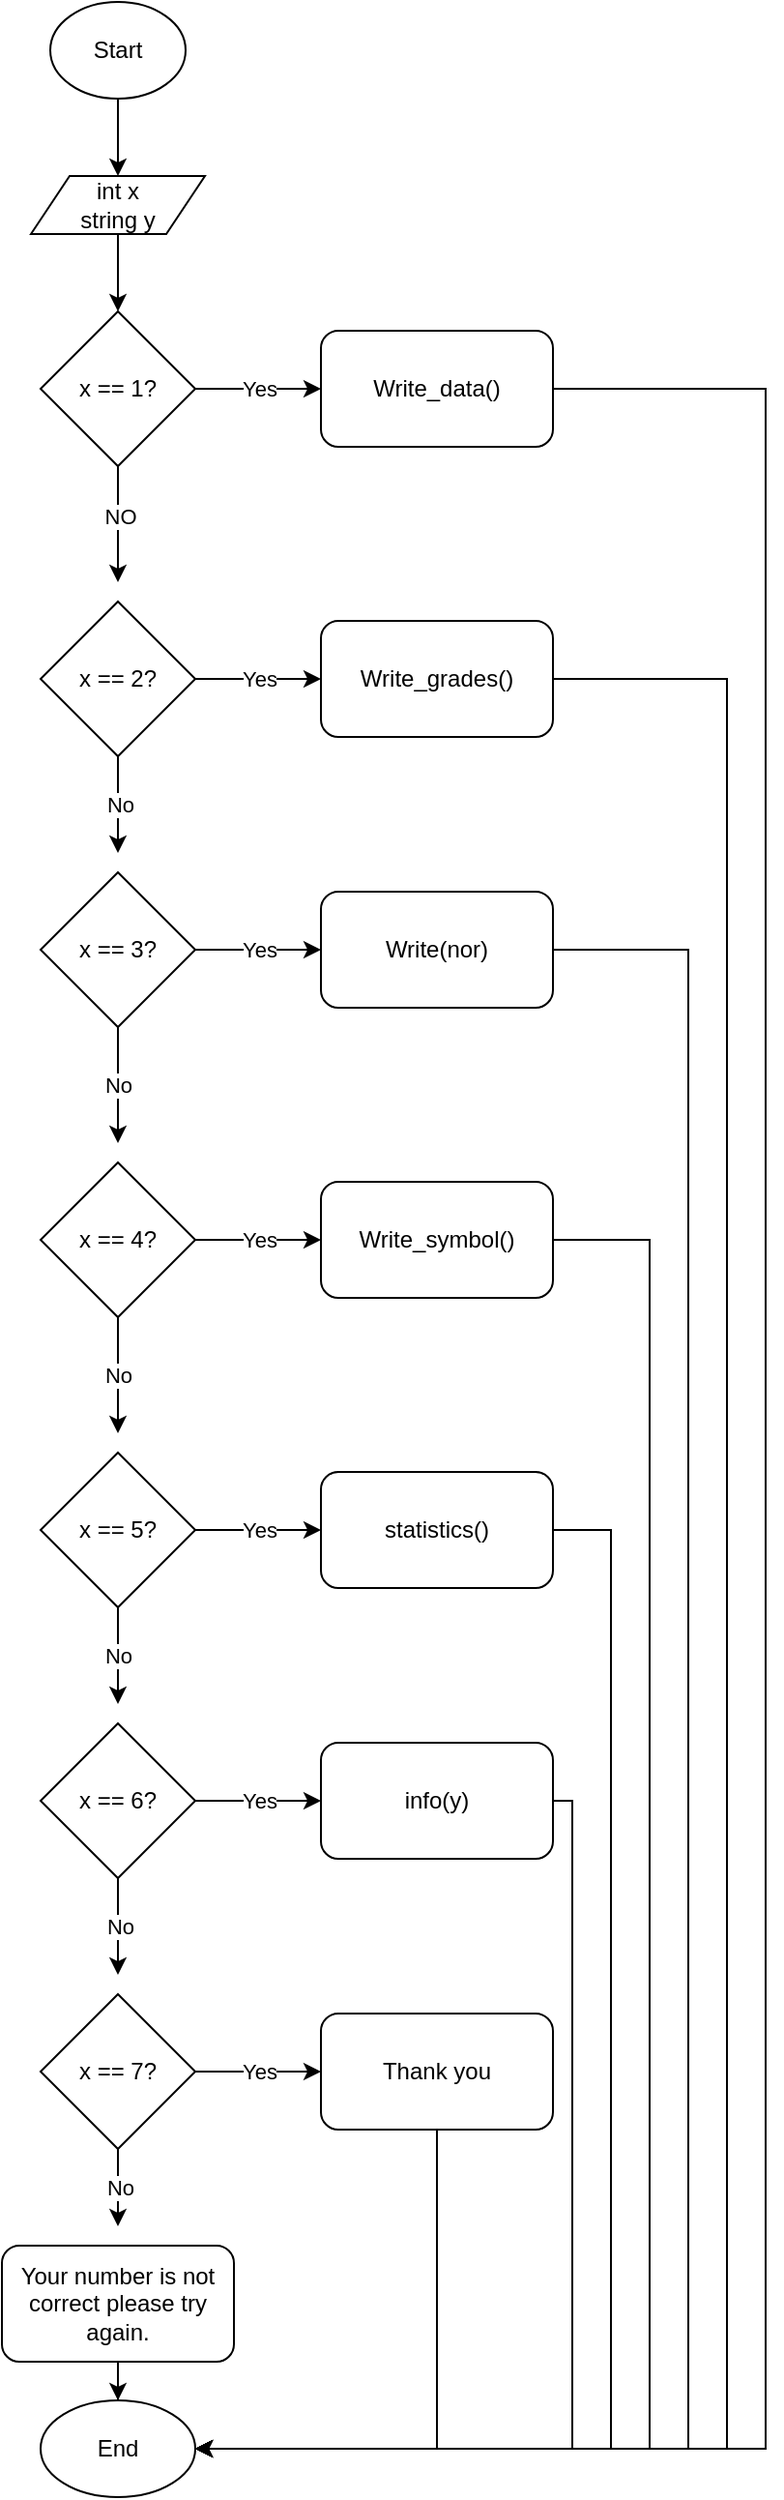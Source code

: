 <mxfile version="14.2.9" type="device"><diagram id="C5RBs43oDa-KdzZeNtuy" name="Page-1"><mxGraphModel dx="782" dy="1917" grid="1" gridSize="10" guides="1" tooltips="1" connect="1" arrows="1" fold="1" page="1" pageScale="1" pageWidth="827" pageHeight="1169" math="0" shadow="0"><root><mxCell id="WIyWlLk6GJQsqaUBKTNV-0"/><mxCell id="WIyWlLk6GJQsqaUBKTNV-1" parent="WIyWlLk6GJQsqaUBKTNV-0"/><mxCell id="DgzP99zaOqVtThHLl-S3-3" value="" style="edgeStyle=orthogonalEdgeStyle;rounded=0;orthogonalLoop=1;jettySize=auto;html=1;" parent="WIyWlLk6GJQsqaUBKTNV-1" source="WIyWlLk6GJQsqaUBKTNV-11" target="DgzP99zaOqVtThHLl-S3-2" edge="1"><mxGeometry relative="1" as="geometry"/></mxCell><mxCell id="WIyWlLk6GJQsqaUBKTNV-11" value="Your number is not correct please try again." style="rounded=1;whiteSpace=wrap;html=1;fontSize=12;glass=0;strokeWidth=1;shadow=0;" parent="WIyWlLk6GJQsqaUBKTNV-1" vertex="1"><mxGeometry x="175" y="950" width="120" height="60" as="geometry"/></mxCell><mxCell id="DgzP99zaOqVtThHLl-S3-7" value="" style="edgeStyle=orthogonalEdgeStyle;rounded=0;orthogonalLoop=1;jettySize=auto;html=1;" parent="WIyWlLk6GJQsqaUBKTNV-1" source="DgzP99zaOqVtThHLl-S3-0" target="DgzP99zaOqVtThHLl-S3-4" edge="1"><mxGeometry relative="1" as="geometry"/></mxCell><mxCell id="DgzP99zaOqVtThHLl-S3-0" value="&lt;span&gt;Start&lt;/span&gt;" style="ellipse;whiteSpace=wrap;html=1;" parent="WIyWlLk6GJQsqaUBKTNV-1" vertex="1"><mxGeometry x="200" y="-210" width="70" height="50" as="geometry"/></mxCell><mxCell id="DgzP99zaOqVtThHLl-S3-2" value="End" style="ellipse;whiteSpace=wrap;html=1;" parent="WIyWlLk6GJQsqaUBKTNV-1" vertex="1"><mxGeometry x="195" y="1030" width="80" height="50" as="geometry"/></mxCell><mxCell id="DgzP99zaOqVtThHLl-S3-9" value="" style="edgeStyle=orthogonalEdgeStyle;rounded=0;orthogonalLoop=1;jettySize=auto;html=1;" parent="WIyWlLk6GJQsqaUBKTNV-1" source="DgzP99zaOqVtThHLl-S3-4" target="DgzP99zaOqVtThHLl-S3-8" edge="1"><mxGeometry relative="1" as="geometry"/></mxCell><mxCell id="DgzP99zaOqVtThHLl-S3-4" value="int x&lt;br&gt;string y" style="shape=parallelogram;perimeter=parallelogramPerimeter;whiteSpace=wrap;html=1;fixedSize=1;" parent="WIyWlLk6GJQsqaUBKTNV-1" vertex="1"><mxGeometry x="190" y="-120" width="90" height="30" as="geometry"/></mxCell><mxCell id="DgzP99zaOqVtThHLl-S3-12" value="Yes" style="edgeStyle=orthogonalEdgeStyle;rounded=0;orthogonalLoop=1;jettySize=auto;html=1;" parent="WIyWlLk6GJQsqaUBKTNV-1" source="DgzP99zaOqVtThHLl-S3-8" target="DgzP99zaOqVtThHLl-S3-11" edge="1"><mxGeometry relative="1" as="geometry"/></mxCell><mxCell id="DgzP99zaOqVtThHLl-S3-56" style="edgeStyle=orthogonalEdgeStyle;rounded=0;orthogonalLoop=1;jettySize=auto;html=1;" parent="WIyWlLk6GJQsqaUBKTNV-1" source="DgzP99zaOqVtThHLl-S3-8" edge="1"><mxGeometry relative="1" as="geometry"><mxPoint x="235" y="90" as="targetPoint"/><Array as="points"><mxPoint x="235" y="90"/><mxPoint x="235" y="90"/></Array></mxGeometry></mxCell><mxCell id="hys0DPp0BRFAc09Q5HTT-2" value="NO" style="edgeLabel;html=1;align=center;verticalAlign=middle;resizable=0;points=[];" vertex="1" connectable="0" parent="DgzP99zaOqVtThHLl-S3-56"><mxGeometry x="-0.149" y="1" relative="1" as="geometry"><mxPoint as="offset"/></mxGeometry></mxCell><mxCell id="DgzP99zaOqVtThHLl-S3-8" value="x == 1?" style="rhombus;whiteSpace=wrap;html=1;" parent="WIyWlLk6GJQsqaUBKTNV-1" vertex="1"><mxGeometry x="195" y="-50" width="80" height="80" as="geometry"/></mxCell><mxCell id="DgzP99zaOqVtThHLl-S3-66" style="edgeStyle=orthogonalEdgeStyle;rounded=0;orthogonalLoop=1;jettySize=auto;html=1;exitX=0.5;exitY=1;exitDx=0;exitDy=0;entryX=1;entryY=0.5;entryDx=0;entryDy=0;" parent="WIyWlLk6GJQsqaUBKTNV-1" source="DgzP99zaOqVtThHLl-S3-11" target="DgzP99zaOqVtThHLl-S3-2" edge="1"><mxGeometry relative="1" as="geometry"><Array as="points"><mxPoint x="370" y="-10"/><mxPoint x="570" y="-10"/><mxPoint x="570" y="1055"/></Array></mxGeometry></mxCell><mxCell id="DgzP99zaOqVtThHLl-S3-11" value="Write_data()" style="rounded=1;whiteSpace=wrap;html=1;" parent="WIyWlLk6GJQsqaUBKTNV-1" vertex="1"><mxGeometry x="340" y="-40" width="120" height="60" as="geometry"/></mxCell><mxCell id="DgzP99zaOqVtThHLl-S3-27" value="Yes" style="edgeStyle=orthogonalEdgeStyle;rounded=0;orthogonalLoop=1;jettySize=auto;html=1;" parent="WIyWlLk6GJQsqaUBKTNV-1" source="DgzP99zaOqVtThHLl-S3-28" target="DgzP99zaOqVtThHLl-S3-29" edge="1"><mxGeometry relative="1" as="geometry"/></mxCell><mxCell id="hys0DPp0BRFAc09Q5HTT-3" value="No" style="edgeStyle=orthogonalEdgeStyle;rounded=0;orthogonalLoop=1;jettySize=auto;html=1;" edge="1" parent="WIyWlLk6GJQsqaUBKTNV-1" source="DgzP99zaOqVtThHLl-S3-28"><mxGeometry relative="1" as="geometry"><mxPoint x="235" y="230" as="targetPoint"/></mxGeometry></mxCell><mxCell id="DgzP99zaOqVtThHLl-S3-28" value="x == 2?" style="rhombus;whiteSpace=wrap;html=1;" parent="WIyWlLk6GJQsqaUBKTNV-1" vertex="1"><mxGeometry x="195" y="100" width="80" height="80" as="geometry"/></mxCell><mxCell id="DgzP99zaOqVtThHLl-S3-65" style="edgeStyle=orthogonalEdgeStyle;rounded=0;orthogonalLoop=1;jettySize=auto;html=1;entryX=1;entryY=0.5;entryDx=0;entryDy=0;" parent="WIyWlLk6GJQsqaUBKTNV-1" source="DgzP99zaOqVtThHLl-S3-29" target="DgzP99zaOqVtThHLl-S3-2" edge="1"><mxGeometry relative="1" as="geometry"><mxPoint x="320" y="1135.714" as="targetPoint"/><Array as="points"><mxPoint x="550" y="140"/><mxPoint x="550" y="1055"/></Array></mxGeometry></mxCell><mxCell id="DgzP99zaOqVtThHLl-S3-29" value="Write_grades()" style="rounded=1;whiteSpace=wrap;html=1;" parent="WIyWlLk6GJQsqaUBKTNV-1" vertex="1"><mxGeometry x="340" y="110" width="120" height="60" as="geometry"/></mxCell><mxCell id="DgzP99zaOqVtThHLl-S3-30" value="No" style="edgeStyle=orthogonalEdgeStyle;rounded=0;orthogonalLoop=1;jettySize=auto;html=1;" parent="WIyWlLk6GJQsqaUBKTNV-1" source="DgzP99zaOqVtThHLl-S3-32" edge="1"><mxGeometry relative="1" as="geometry"><mxPoint x="235" y="380" as="targetPoint"/><Array as="points"><mxPoint x="235" y="380"/><mxPoint x="235" y="380"/></Array></mxGeometry></mxCell><mxCell id="DgzP99zaOqVtThHLl-S3-31" value="Yes" style="edgeStyle=orthogonalEdgeStyle;rounded=0;orthogonalLoop=1;jettySize=auto;html=1;" parent="WIyWlLk6GJQsqaUBKTNV-1" source="DgzP99zaOqVtThHLl-S3-32" target="DgzP99zaOqVtThHLl-S3-33" edge="1"><mxGeometry relative="1" as="geometry"/></mxCell><mxCell id="DgzP99zaOqVtThHLl-S3-32" value="x == 3?" style="rhombus;whiteSpace=wrap;html=1;" parent="WIyWlLk6GJQsqaUBKTNV-1" vertex="1"><mxGeometry x="195" y="240" width="80" height="80" as="geometry"/></mxCell><mxCell id="DgzP99zaOqVtThHLl-S3-62" style="edgeStyle=orthogonalEdgeStyle;rounded=0;orthogonalLoop=1;jettySize=auto;html=1;exitX=0.5;exitY=1;exitDx=0;exitDy=0;entryX=1;entryY=0.5;entryDx=0;entryDy=0;" parent="WIyWlLk6GJQsqaUBKTNV-1" source="DgzP99zaOqVtThHLl-S3-33" target="DgzP99zaOqVtThHLl-S3-2" edge="1"><mxGeometry relative="1" as="geometry"><Array as="points"><mxPoint x="400" y="280"/><mxPoint x="530" y="280"/><mxPoint x="530" y="1055"/></Array></mxGeometry></mxCell><mxCell id="DgzP99zaOqVtThHLl-S3-33" value="Write(nor)" style="rounded=1;whiteSpace=wrap;html=1;" parent="WIyWlLk6GJQsqaUBKTNV-1" vertex="1"><mxGeometry x="340" y="250" width="120" height="60" as="geometry"/></mxCell><mxCell id="DgzP99zaOqVtThHLl-S3-34" value="No" style="edgeStyle=orthogonalEdgeStyle;rounded=0;orthogonalLoop=1;jettySize=auto;html=1;" parent="WIyWlLk6GJQsqaUBKTNV-1" source="DgzP99zaOqVtThHLl-S3-36" edge="1"><mxGeometry relative="1" as="geometry"><mxPoint x="235" y="530" as="targetPoint"/><Array as="points"><mxPoint x="235" y="530"/><mxPoint x="235" y="530"/></Array></mxGeometry></mxCell><mxCell id="DgzP99zaOqVtThHLl-S3-35" value="Yes" style="edgeStyle=orthogonalEdgeStyle;rounded=0;orthogonalLoop=1;jettySize=auto;html=1;" parent="WIyWlLk6GJQsqaUBKTNV-1" source="DgzP99zaOqVtThHLl-S3-36" target="DgzP99zaOqVtThHLl-S3-37" edge="1"><mxGeometry relative="1" as="geometry"/></mxCell><mxCell id="DgzP99zaOqVtThHLl-S3-36" value="x == 4?" style="rhombus;whiteSpace=wrap;html=1;" parent="WIyWlLk6GJQsqaUBKTNV-1" vertex="1"><mxGeometry x="195" y="390" width="80" height="80" as="geometry"/></mxCell><mxCell id="DgzP99zaOqVtThHLl-S3-60" style="edgeStyle=orthogonalEdgeStyle;rounded=0;orthogonalLoop=1;jettySize=auto;html=1;exitX=0.5;exitY=1;exitDx=0;exitDy=0;entryX=1;entryY=0.5;entryDx=0;entryDy=0;" parent="WIyWlLk6GJQsqaUBKTNV-1" source="DgzP99zaOqVtThHLl-S3-37" target="DgzP99zaOqVtThHLl-S3-2" edge="1"><mxGeometry relative="1" as="geometry"><Array as="points"><mxPoint x="400" y="450"/><mxPoint x="370" y="450"/><mxPoint x="370" y="430"/><mxPoint x="510" y="430"/><mxPoint x="510" y="1055"/></Array></mxGeometry></mxCell><mxCell id="DgzP99zaOqVtThHLl-S3-37" value="Write_symbol()" style="rounded=1;whiteSpace=wrap;html=1;" parent="WIyWlLk6GJQsqaUBKTNV-1" vertex="1"><mxGeometry x="340" y="400" width="120" height="60" as="geometry"/></mxCell><mxCell id="DgzP99zaOqVtThHLl-S3-39" value="Yes" style="edgeStyle=orthogonalEdgeStyle;rounded=0;orthogonalLoop=1;jettySize=auto;html=1;" parent="WIyWlLk6GJQsqaUBKTNV-1" source="DgzP99zaOqVtThHLl-S3-40" target="DgzP99zaOqVtThHLl-S3-41" edge="1"><mxGeometry relative="1" as="geometry"/></mxCell><mxCell id="hys0DPp0BRFAc09Q5HTT-5" value="No" style="edgeStyle=orthogonalEdgeStyle;rounded=0;orthogonalLoop=1;jettySize=auto;html=1;" edge="1" parent="WIyWlLk6GJQsqaUBKTNV-1" source="DgzP99zaOqVtThHLl-S3-40"><mxGeometry relative="1" as="geometry"><mxPoint x="235" y="670" as="targetPoint"/><Array as="points"><mxPoint x="235" y="640"/><mxPoint x="235" y="640"/></Array></mxGeometry></mxCell><mxCell id="DgzP99zaOqVtThHLl-S3-40" value="x == 5?" style="rhombus;whiteSpace=wrap;html=1;" parent="WIyWlLk6GJQsqaUBKTNV-1" vertex="1"><mxGeometry x="195" y="540" width="80" height="80" as="geometry"/></mxCell><mxCell id="hys0DPp0BRFAc09Q5HTT-0" style="edgeStyle=orthogonalEdgeStyle;rounded=0;orthogonalLoop=1;jettySize=auto;html=1;exitX=1;exitY=0.5;exitDx=0;exitDy=0;entryX=1;entryY=0.5;entryDx=0;entryDy=0;" edge="1" parent="WIyWlLk6GJQsqaUBKTNV-1" source="DgzP99zaOqVtThHLl-S3-41" target="DgzP99zaOqVtThHLl-S3-2"><mxGeometry relative="1" as="geometry"><Array as="points"><mxPoint x="490" y="580"/><mxPoint x="490" y="1055"/></Array></mxGeometry></mxCell><mxCell id="DgzP99zaOqVtThHLl-S3-41" value="statistics()" style="rounded=1;whiteSpace=wrap;html=1;" parent="WIyWlLk6GJQsqaUBKTNV-1" vertex="1"><mxGeometry x="340" y="550" width="120" height="60" as="geometry"/></mxCell><mxCell id="DgzP99zaOqVtThHLl-S3-43" value="Yes" style="edgeStyle=orthogonalEdgeStyle;rounded=0;orthogonalLoop=1;jettySize=auto;html=1;" parent="WIyWlLk6GJQsqaUBKTNV-1" source="DgzP99zaOqVtThHLl-S3-44" target="DgzP99zaOqVtThHLl-S3-45" edge="1"><mxGeometry relative="1" as="geometry"/></mxCell><mxCell id="hys0DPp0BRFAc09Q5HTT-6" value="No" style="edgeStyle=orthogonalEdgeStyle;rounded=0;orthogonalLoop=1;jettySize=auto;html=1;" edge="1" parent="WIyWlLk6GJQsqaUBKTNV-1" source="DgzP99zaOqVtThHLl-S3-44"><mxGeometry relative="1" as="geometry"><mxPoint x="235" y="810" as="targetPoint"/></mxGeometry></mxCell><mxCell id="DgzP99zaOqVtThHLl-S3-44" value="x == 6?" style="rhombus;whiteSpace=wrap;html=1;" parent="WIyWlLk6GJQsqaUBKTNV-1" vertex="1"><mxGeometry x="195" y="680" width="80" height="80" as="geometry"/></mxCell><mxCell id="DgzP99zaOqVtThHLl-S3-58" style="edgeStyle=orthogonalEdgeStyle;rounded=0;orthogonalLoop=1;jettySize=auto;html=1;entryX=1;entryY=0.5;entryDx=0;entryDy=0;" parent="WIyWlLk6GJQsqaUBKTNV-1" source="DgzP99zaOqVtThHLl-S3-45" target="DgzP99zaOqVtThHLl-S3-2" edge="1"><mxGeometry relative="1" as="geometry"><Array as="points"><mxPoint x="470" y="720"/><mxPoint x="470" y="1055"/></Array></mxGeometry></mxCell><mxCell id="DgzP99zaOqVtThHLl-S3-45" value="info(y)" style="rounded=1;whiteSpace=wrap;html=1;" parent="WIyWlLk6GJQsqaUBKTNV-1" vertex="1"><mxGeometry x="340" y="690" width="120" height="60" as="geometry"/></mxCell><mxCell id="DgzP99zaOqVtThHLl-S3-48" value="Yes" style="edgeStyle=orthogonalEdgeStyle;rounded=0;orthogonalLoop=1;jettySize=auto;html=1;" parent="WIyWlLk6GJQsqaUBKTNV-1" source="DgzP99zaOqVtThHLl-S3-49" target="DgzP99zaOqVtThHLl-S3-50" edge="1"><mxGeometry relative="1" as="geometry"/></mxCell><mxCell id="hys0DPp0BRFAc09Q5HTT-7" value="No" style="edgeStyle=orthogonalEdgeStyle;rounded=0;orthogonalLoop=1;jettySize=auto;html=1;" edge="1" parent="WIyWlLk6GJQsqaUBKTNV-1" source="DgzP99zaOqVtThHLl-S3-49"><mxGeometry relative="1" as="geometry"><mxPoint x="235" y="940" as="targetPoint"/></mxGeometry></mxCell><mxCell id="DgzP99zaOqVtThHLl-S3-49" value="x == 7?" style="rhombus;whiteSpace=wrap;html=1;" parent="WIyWlLk6GJQsqaUBKTNV-1" vertex="1"><mxGeometry x="195" y="820" width="80" height="80" as="geometry"/></mxCell><mxCell id="DgzP99zaOqVtThHLl-S3-57" style="edgeStyle=orthogonalEdgeStyle;rounded=0;orthogonalLoop=1;jettySize=auto;html=1;entryX=1;entryY=0.5;entryDx=0;entryDy=0;" parent="WIyWlLk6GJQsqaUBKTNV-1" source="DgzP99zaOqVtThHLl-S3-50" target="DgzP99zaOqVtThHLl-S3-2" edge="1"><mxGeometry relative="1" as="geometry"><mxPoint x="370" y="1170" as="targetPoint"/><Array as="points"><mxPoint x="400" y="1055"/></Array></mxGeometry></mxCell><mxCell id="DgzP99zaOqVtThHLl-S3-50" value="Thank you" style="rounded=1;whiteSpace=wrap;html=1;" parent="WIyWlLk6GJQsqaUBKTNV-1" vertex="1"><mxGeometry x="340" y="830" width="120" height="60" as="geometry"/></mxCell></root></mxGraphModel></diagram></mxfile>